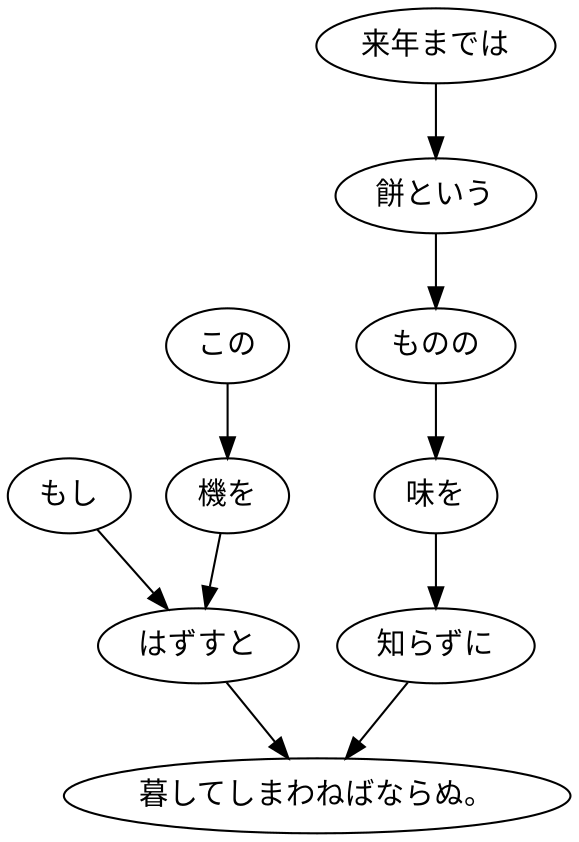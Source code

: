 digraph graph581 {
	node0 [label="もし"];
	node1 [label="この"];
	node2 [label="機を"];
	node3 [label="はずすと"];
	node4 [label="来年までは"];
	node5 [label="餅という"];
	node6 [label="ものの"];
	node7 [label="味を"];
	node8 [label="知らずに"];
	node9 [label="暮してしまわねばならぬ。"];
	node0 -> node3;
	node1 -> node2;
	node2 -> node3;
	node3 -> node9;
	node4 -> node5;
	node5 -> node6;
	node6 -> node7;
	node7 -> node8;
	node8 -> node9;
}
